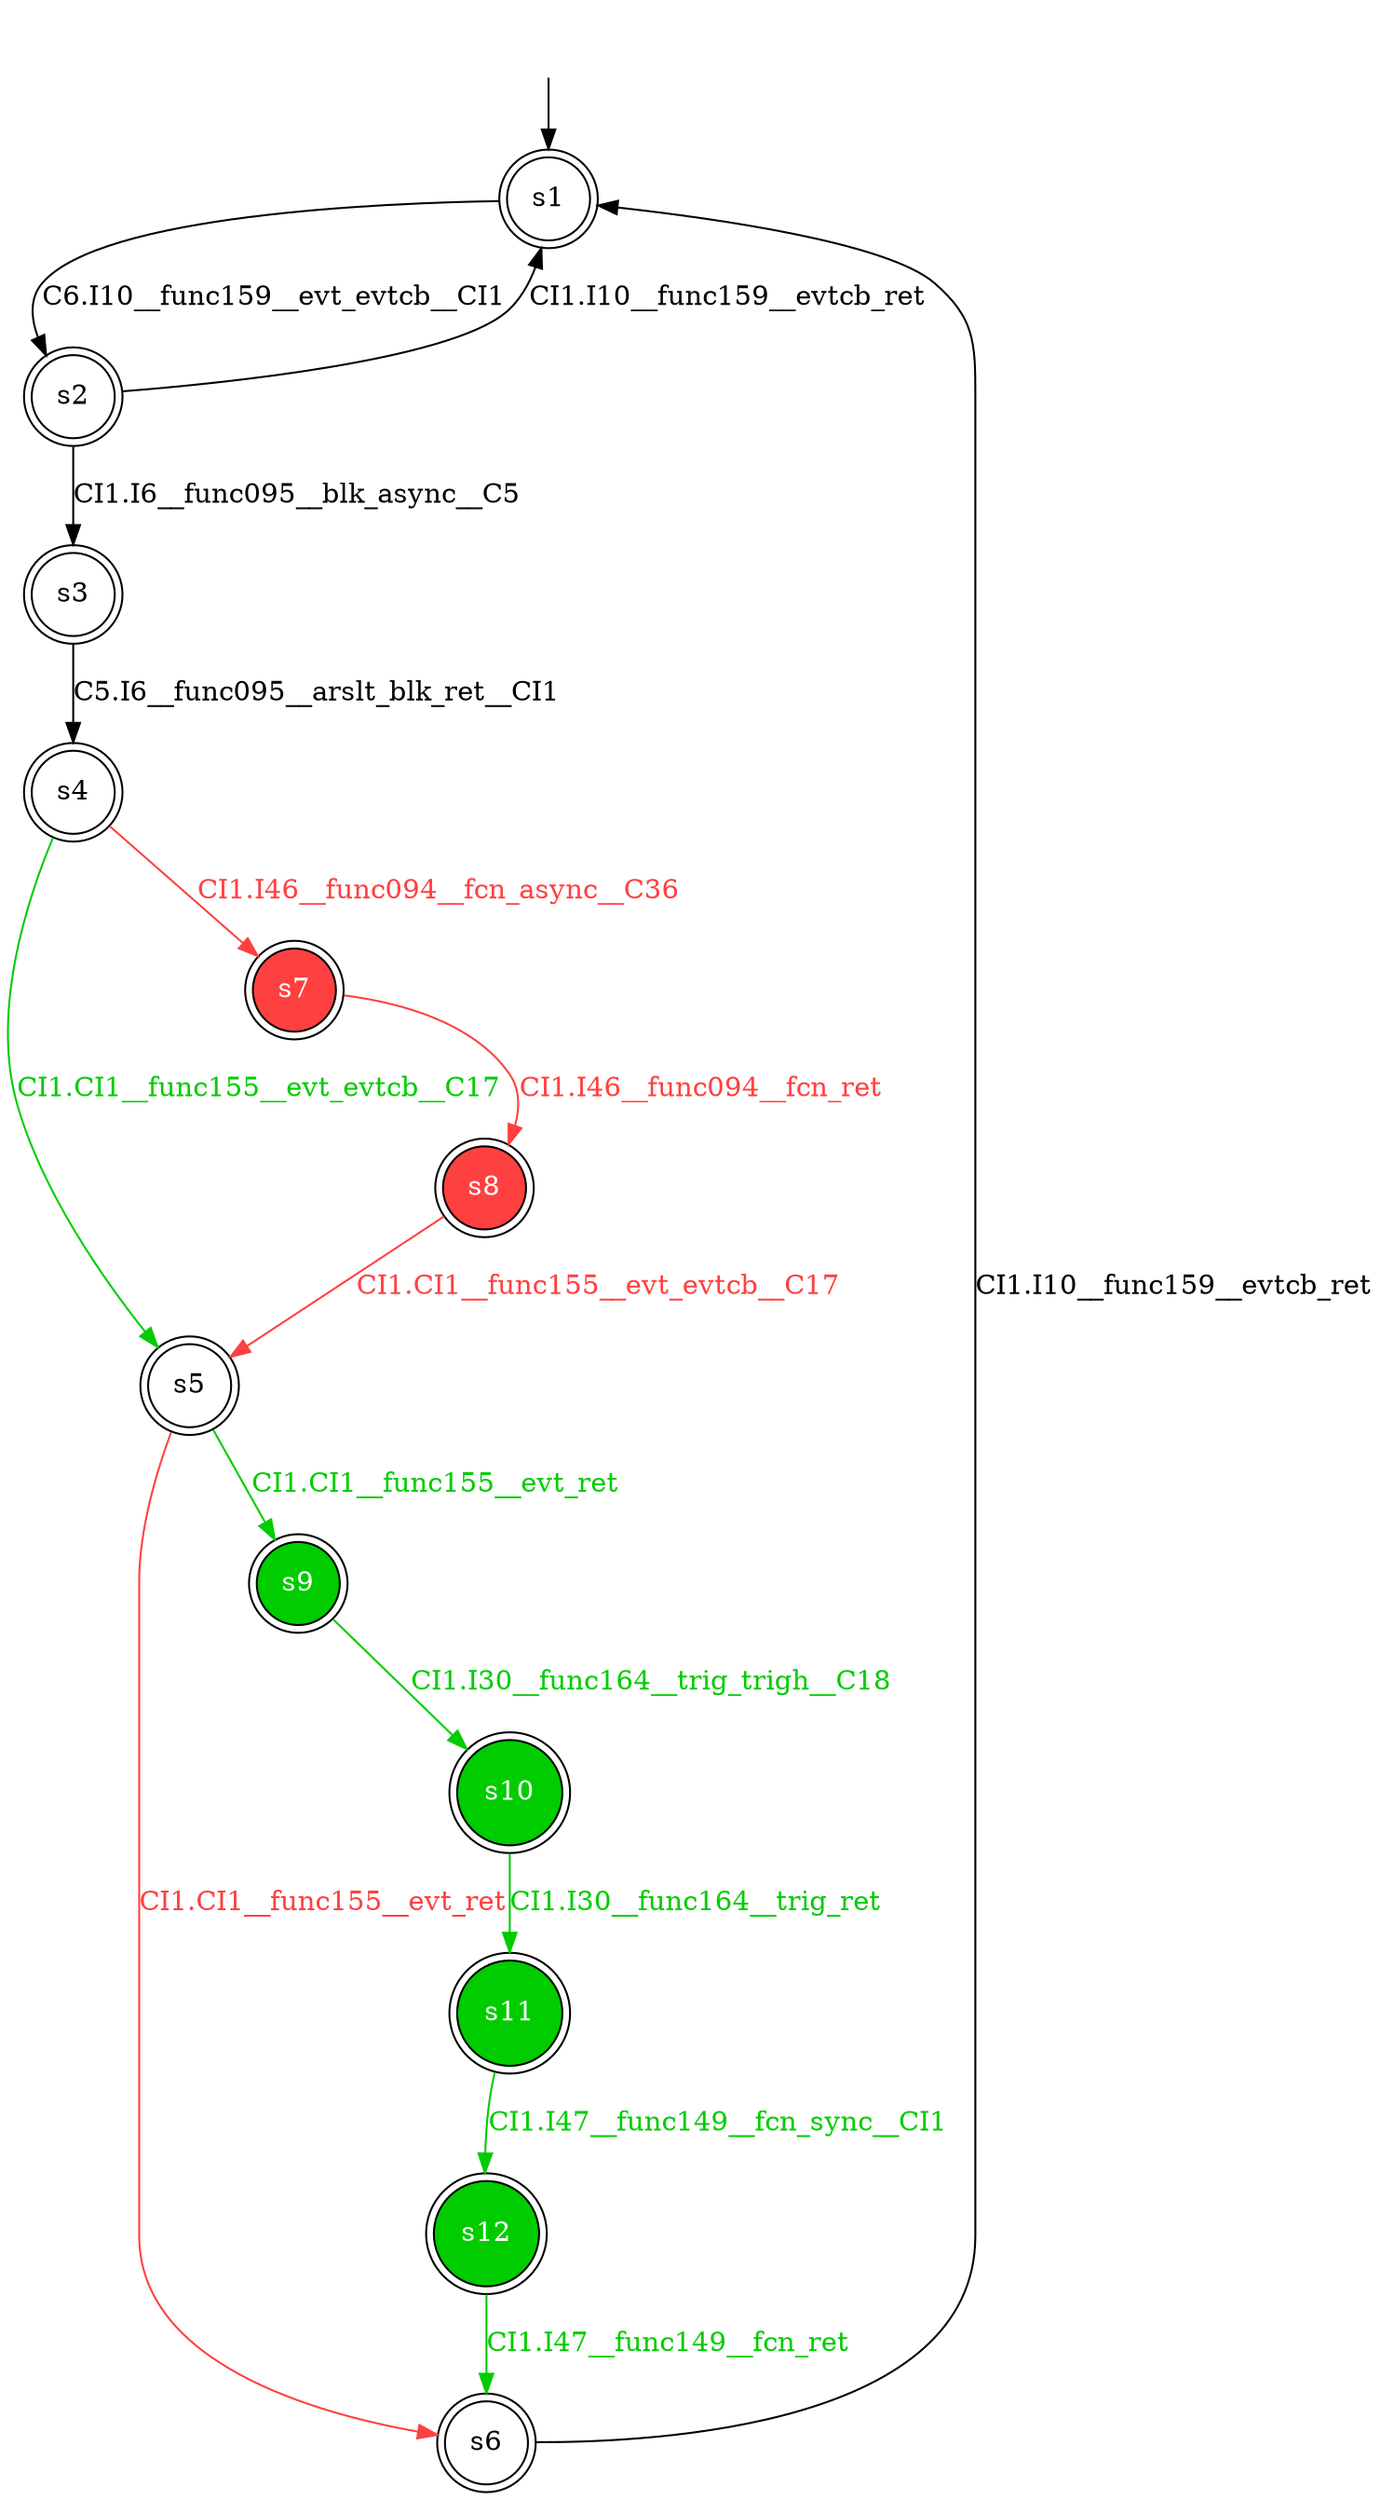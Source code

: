 digraph diffautomaton {
	1 [label=<s1> shape="doublecircle"];
	2 [label=<s2> shape="doublecircle"];
	3 [label=<s3> shape="doublecircle"];
	4 [label=<s4> shape="doublecircle"];
	5 [label=<s5> shape="doublecircle"];
	6 [label=<s6> shape="doublecircle"];
	7 [label=<s7> shape="doublecircle" fillcolor="#ff4040" fontcolor="#ffffff" style="filled"];
	8 [label=<s8> shape="doublecircle" fillcolor="#ff4040" fontcolor="#ffffff" style="filled"];
	9 [label=<s9> shape="doublecircle" fillcolor="#00cc00" fontcolor="#ffffff" style="filled"];
	10 [label=<s10> shape="doublecircle" fillcolor="#00cc00" fontcolor="#ffffff" style="filled"];
	11 [label=<s11> shape="doublecircle" fillcolor="#00cc00" fontcolor="#ffffff" style="filled"];
	12 [label=<s12> shape="doublecircle" fillcolor="#00cc00" fontcolor="#ffffff" style="filled"];
	__init1 [label=<> shape="none"];
	__init1 -> 1;
	1 -> 2 [label=<<font color="#000000">C6.I10__func159__evt_evtcb__CI1</font>> id="1-0-2"];
	2 -> 3 [label=<<font color="#000000">CI1.I6__func095__blk_async__C5</font>> id="2-0-3"];
	2 -> 1 [label=<<font color="#000000">CI1.I10__func159__evtcb_ret</font>> id="2-1-1"];
	3 -> 4 [label=<<font color="#000000">C5.I6__func095__arslt_blk_ret__CI1</font>> id="3-0-4"];
	4 -> 7 [label=<<font color="#ff4040">CI1.I46__func094__fcn_async__C36</font>> color="#ff4040" id="4-0-7"];
	4 -> 5 [label=<<font color="#00cc00">CI1.CI1__func155__evt_evtcb__C17</font>> color="#00cc00" id="4-1-5"];
	5 -> 6 [label=<<font color="#ff4040">CI1.CI1__func155__evt_ret</font>> color="#ff4040" id="5-0-6"];
	5 -> 9 [label=<<font color="#00cc00">CI1.CI1__func155__evt_ret</font>> color="#00cc00" id="5-1-9"];
	6 -> 1 [label=<<font color="#000000">CI1.I10__func159__evtcb_ret</font>> id="6-0-1"];
	7 -> 8 [label=<<font color="#ff4040">CI1.I46__func094__fcn_ret</font>> color="#ff4040" id="7-0-8"];
	8 -> 5 [label=<<font color="#ff4040">CI1.CI1__func155__evt_evtcb__C17</font>> color="#ff4040" id="8-0-5"];
	9 -> 10 [label=<<font color="#00cc00">CI1.I30__func164__trig_trigh__C18</font>> color="#00cc00" id="9-0-10"];
	10 -> 11 [label=<<font color="#00cc00">CI1.I30__func164__trig_ret</font>> color="#00cc00" id="10-0-11"];
	11 -> 12 [label=<<font color="#00cc00">CI1.I47__func149__fcn_sync__CI1</font>> color="#00cc00" id="11-0-12"];
	12 -> 6 [label=<<font color="#00cc00">CI1.I47__func149__fcn_ret</font>> color="#00cc00" id="12-0-6"];
}

